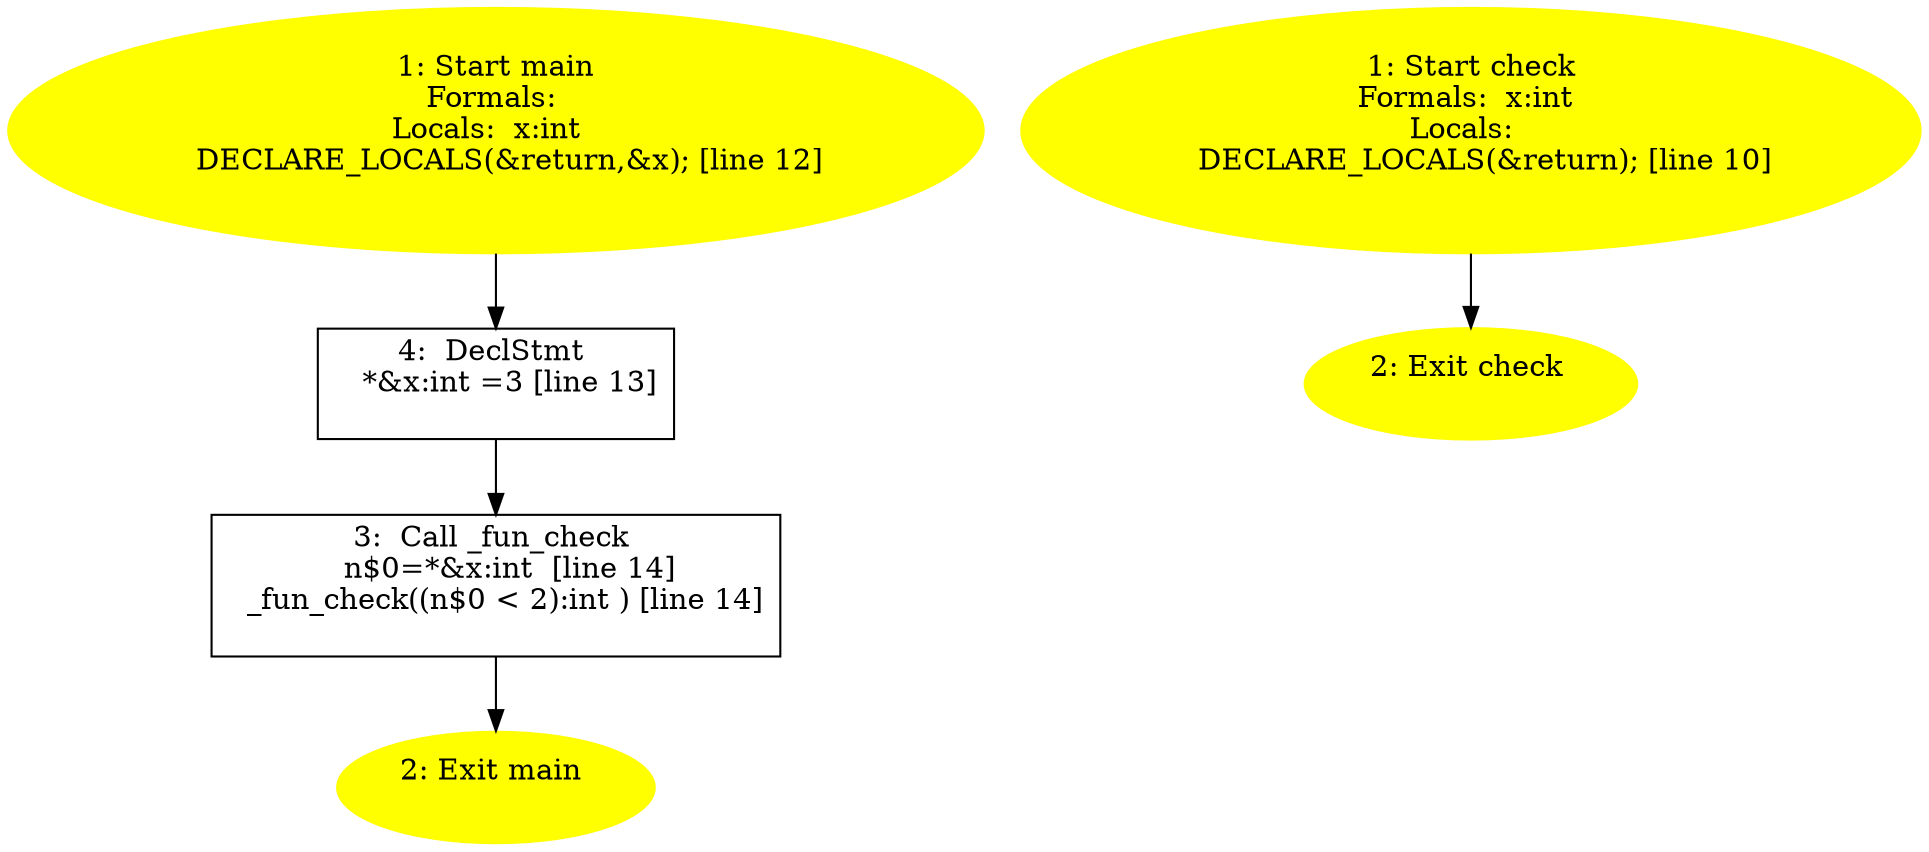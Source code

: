 /* @generated */
digraph iCFG {
"main4" [label="4:  DeclStmt \n   *&x:int =3 [line 13]\n " shape="box"]
	

	 "main4" -> "main3" ;
"main3" [label="3:  Call _fun_check \n   n$0=*&x:int  [line 14]\n  _fun_check((n$0 < 2):int ) [line 14]\n " shape="box"]
	

	 "main3" -> "main2" ;
"main2" [label="2: Exit main \n  " color=yellow style=filled]
	

"main1" [label="1: Start main\nFormals: \nLocals:  x:int  \n   DECLARE_LOCALS(&return,&x); [line 12]\n " color=yellow style=filled]
	

	 "main1" -> "main4" ;
"check2" [label="2: Exit check \n  " color=yellow style=filled]
	

"check1" [label="1: Start check\nFormals:  x:int \nLocals:  \n   DECLARE_LOCALS(&return); [line 10]\n " color=yellow style=filled]
	

	 "check1" -> "check2" ;
}
